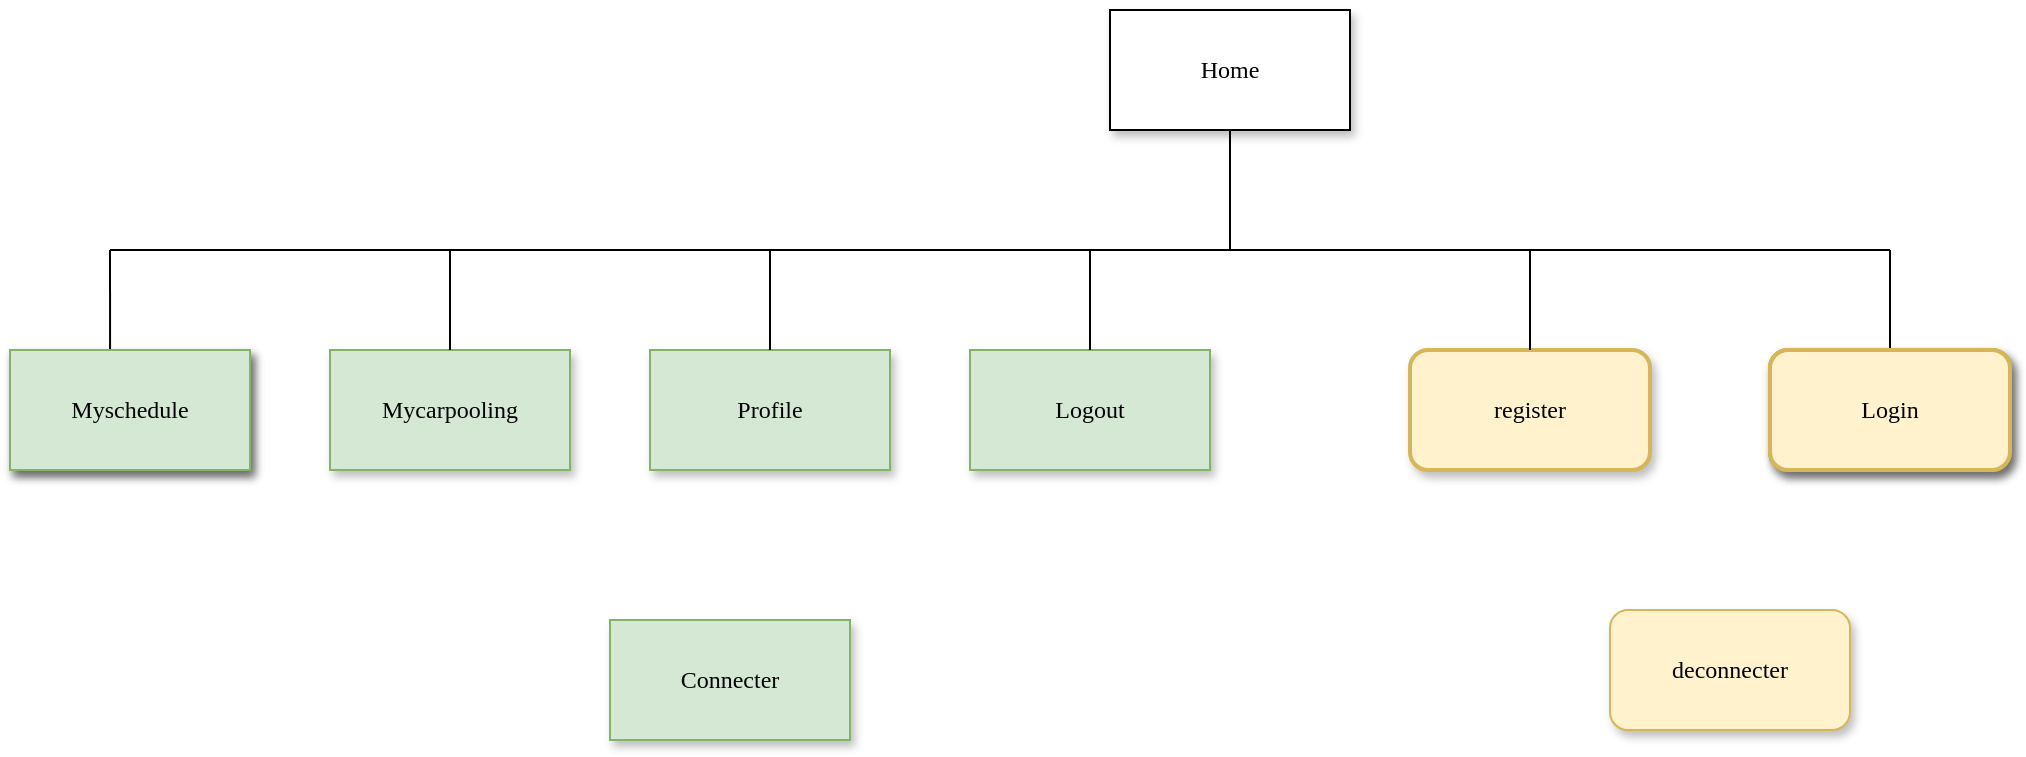<mxfile version="20.8.16" type="device"><diagram name="Page-1" id="10a91c8b-09ff-31b1-d368-03940ed4cc9e"><mxGraphModel dx="761" dy="766" grid="1" gridSize="10" guides="1" tooltips="1" connect="1" arrows="1" fold="1" page="1" pageScale="1" pageWidth="1100" pageHeight="850" background="none" math="0" shadow="0"><root><mxCell id="0"/><mxCell id="1" parent="0"/><mxCell id="62893188c0fa7362-1" value="Home" style="whiteSpace=wrap;html=1;rounded=0;shadow=1;labelBackgroundColor=none;strokeWidth=1;fontFamily=Verdana;fontSize=12;align=center;" parent="1" vertex="1"><mxGeometry x="590" y="60" width="120" height="60" as="geometry"/></mxCell><mxCell id="62893188c0fa7362-2" value="&lt;span&gt;Connecter&lt;/span&gt;" style="whiteSpace=wrap;html=1;rounded=0;shadow=1;labelBackgroundColor=none;strokeWidth=1;fontFamily=Verdana;fontSize=12;align=center;fillColor=#d5e8d4;strokeColor=#82b366;" parent="1" vertex="1"><mxGeometry x="340" y="365" width="120" height="60" as="geometry"/></mxCell><mxCell id="62893188c0fa7362-3" value="&lt;span&gt;deconnecter&lt;/span&gt;" style="whiteSpace=wrap;html=1;rounded=1;shadow=1;labelBackgroundColor=none;strokeWidth=1;fontFamily=Verdana;fontSize=12;align=center;fillColor=#fff2cc;strokeColor=#d6b656;" parent="1" vertex="1"><mxGeometry x="840" y="360" width="120" height="60" as="geometry"/></mxCell><mxCell id="62893188c0fa7362-8" value="&lt;span&gt;Profile&lt;/span&gt;" style="whiteSpace=wrap;html=1;rounded=0;shadow=1;labelBackgroundColor=none;strokeWidth=1;fontFamily=Verdana;fontSize=12;align=center;fillColor=#d5e8d4;strokeColor=#82b366;" parent="1" vertex="1"><mxGeometry x="360" y="230" width="120" height="60" as="geometry"/></mxCell><mxCell id="62893188c0fa7362-9" value="&lt;span&gt;Logout&lt;/span&gt;" style="whiteSpace=wrap;html=1;rounded=0;shadow=1;labelBackgroundColor=none;strokeWidth=1;fontFamily=Verdana;fontSize=12;align=center;fillColor=#d5e8d4;strokeColor=#82b366;" parent="1" vertex="1"><mxGeometry x="520" y="230" width="120" height="60" as="geometry"/></mxCell><mxCell id="62893188c0fa7362-10" value="register" style="whiteSpace=wrap;html=1;rounded=1;shadow=1;labelBackgroundColor=none;strokeWidth=2;fontFamily=Verdana;fontSize=12;align=center;fillColor=#fff2cc;strokeColor=#d6b656;" parent="1" vertex="1"><mxGeometry x="740" y="230" width="120" height="60" as="geometry"/></mxCell><mxCell id="62893188c0fa7362-11" value="&lt;span&gt;Login&lt;/span&gt;" style="whiteSpace=wrap;html=1;rounded=1;shadow=1;labelBackgroundColor=none;strokeWidth=2;fontFamily=Verdana;fontSize=12;align=center;fillColor=#fff2cc;strokeColor=#d6b656;" parent="1" vertex="1"><mxGeometry x="920" y="230" width="120" height="60" as="geometry"/></mxCell><mxCell id="62893188c0fa7362-12" value="&lt;span&gt;Mycarpooling&lt;/span&gt;" style="whiteSpace=wrap;html=1;rounded=0;shadow=1;labelBackgroundColor=none;strokeWidth=1;fontFamily=Verdana;fontSize=12;align=center;fillColor=#d5e8d4;strokeColor=#82b366;" parent="1" vertex="1"><mxGeometry x="200" y="230" width="120" height="60" as="geometry"/></mxCell><mxCell id="62893188c0fa7362-13" value="&lt;span&gt;Myschedule&lt;/span&gt;" style="whiteSpace=wrap;html=1;rounded=0;shadow=1;labelBackgroundColor=none;strokeWidth=1;fontFamily=Verdana;fontSize=12;align=center;" parent="1" vertex="1"><mxGeometry x="40" y="230" width="120" height="60" as="geometry"/></mxCell><mxCell id="ez8bSIq_mMwPdr5wLc-q-2" value="" style="endArrow=none;html=1;rounded=0;entryX=0.417;entryY=0;entryDx=0;entryDy=0;entryPerimeter=0;" edge="1" parent="1" target="62893188c0fa7362-13"><mxGeometry width="50" height="50" relative="1" as="geometry"><mxPoint x="90" y="180" as="sourcePoint"/><mxPoint x="390" y="370" as="targetPoint"/></mxGeometry></mxCell><mxCell id="ez8bSIq_mMwPdr5wLc-q-3" value="" style="endArrow=none;html=1;fontFamily=Helvetica;fontSize=11;fontColor=default;align=center;strokeColor=default;" edge="1" parent="1"><mxGeometry width="50" height="50" relative="1" as="geometry"><mxPoint x="90" y="180" as="sourcePoint"/><mxPoint x="980" y="180" as="targetPoint"/></mxGeometry></mxCell><mxCell id="ez8bSIq_mMwPdr5wLc-q-4" value="" style="endArrow=none;html=1;rounded=0;entryX=0.5;entryY=0;entryDx=0;entryDy=0;" edge="1" parent="1" target="62893188c0fa7362-11"><mxGeometry width="50" height="50" relative="1" as="geometry"><mxPoint x="980" y="180" as="sourcePoint"/><mxPoint x="730" y="370" as="targetPoint"/></mxGeometry></mxCell><mxCell id="ez8bSIq_mMwPdr5wLc-q-6" value="" style="endArrow=none;html=1;rounded=0;" edge="1" parent="1" source="62893188c0fa7362-12"><mxGeometry width="50" height="50" relative="1" as="geometry"><mxPoint x="360" y="420" as="sourcePoint"/><mxPoint x="260" y="180" as="targetPoint"/></mxGeometry></mxCell><mxCell id="ez8bSIq_mMwPdr5wLc-q-7" value="" style="endArrow=none;html=1;rounded=0;exitX=0.5;exitY=0;exitDx=0;exitDy=0;" edge="1" parent="1" source="62893188c0fa7362-8"><mxGeometry width="50" height="50" relative="1" as="geometry"><mxPoint x="390" y="230" as="sourcePoint"/><mxPoint x="420" y="180" as="targetPoint"/></mxGeometry></mxCell><mxCell id="ez8bSIq_mMwPdr5wLc-q-8" value="" style="endArrow=none;html=1;rounded=0;" edge="1" parent="1"><mxGeometry width="50" height="50" relative="1" as="geometry"><mxPoint x="580" y="230" as="sourcePoint"/><mxPoint x="580" y="180" as="targetPoint"/></mxGeometry></mxCell><mxCell id="ez8bSIq_mMwPdr5wLc-q-9" value="" style="endArrow=none;html=1;rounded=0;exitX=0.5;exitY=0;exitDx=0;exitDy=0;" edge="1" parent="1" source="62893188c0fa7362-10"><mxGeometry width="50" height="50" relative="1" as="geometry"><mxPoint x="720" y="420" as="sourcePoint"/><mxPoint x="800" y="180" as="targetPoint"/></mxGeometry></mxCell><mxCell id="ez8bSIq_mMwPdr5wLc-q-10" value="&lt;span&gt;Login&lt;/span&gt;" style="whiteSpace=wrap;html=1;rounded=1;shadow=1;labelBackgroundColor=none;strokeWidth=2;fontFamily=Verdana;fontSize=12;align=center;fillColor=#fff2cc;strokeColor=#d6b656;" vertex="1" parent="1"><mxGeometry x="920" y="230" width="120" height="60" as="geometry"/></mxCell><mxCell id="ez8bSIq_mMwPdr5wLc-q-11" value="&lt;span&gt;Myschedule&lt;/span&gt;" style="whiteSpace=wrap;html=1;rounded=0;shadow=1;labelBackgroundColor=none;strokeWidth=1;fontFamily=Verdana;fontSize=12;align=center;" vertex="1" parent="1"><mxGeometry x="40" y="230" width="120" height="60" as="geometry"/></mxCell><mxCell id="ez8bSIq_mMwPdr5wLc-q-12" value="&lt;span&gt;Login&lt;/span&gt;" style="whiteSpace=wrap;html=1;rounded=1;shadow=1;labelBackgroundColor=none;strokeWidth=2;fontFamily=Verdana;fontSize=12;align=center;fillColor=#fff2cc;strokeColor=#d6b656;" vertex="1" parent="1"><mxGeometry x="920" y="230" width="120" height="60" as="geometry"/></mxCell><mxCell id="ez8bSIq_mMwPdr5wLc-q-13" value="&lt;span&gt;Myschedule&lt;/span&gt;" style="whiteSpace=wrap;html=1;rounded=0;shadow=1;labelBackgroundColor=none;strokeWidth=1;fontFamily=Verdana;fontSize=12;align=center;fillColor=#d5e8d4;strokeColor=#82b366;" vertex="1" parent="1"><mxGeometry x="40" y="230" width="120" height="60" as="geometry"/></mxCell><mxCell id="ez8bSIq_mMwPdr5wLc-q-14" value="" style="endArrow=none;html=1;rounded=0;entryX=0.5;entryY=1;entryDx=0;entryDy=0;" edge="1" parent="1" target="62893188c0fa7362-1"><mxGeometry width="50" height="50" relative="1" as="geometry"><mxPoint x="650" y="180" as="sourcePoint"/><mxPoint x="680" y="370" as="targetPoint"/></mxGeometry></mxCell></root></mxGraphModel></diagram></mxfile>